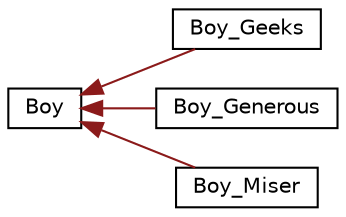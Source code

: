 digraph "Graphical Class Hierarchy"
{
  edge [fontname="Helvetica",fontsize="10",labelfontname="Helvetica",labelfontsize="10"];
  node [fontname="Helvetica",fontsize="10",shape=record];
  rankdir="LR";
  Node1 [label="Boy",height=0.2,width=0.4,color="black", fillcolor="white", style="filled",URL="$classBoy.html"];
  Node1 -> Node2 [dir="back",color="firebrick4",fontsize="10",style="solid",fontname="Helvetica"];
  Node2 [label="Boy_Geeks",height=0.2,width=0.4,color="black", fillcolor="white", style="filled",URL="$classBoy__Geeks.html"];
  Node1 -> Node3 [dir="back",color="firebrick4",fontsize="10",style="solid",fontname="Helvetica"];
  Node3 [label="Boy_Generous",height=0.2,width=0.4,color="black", fillcolor="white", style="filled",URL="$classBoy__Generous.html"];
  Node1 -> Node4 [dir="back",color="firebrick4",fontsize="10",style="solid",fontname="Helvetica"];
  Node4 [label="Boy_Miser",height=0.2,width=0.4,color="black", fillcolor="white", style="filled",URL="$classBoy__Miser.html"];
}
